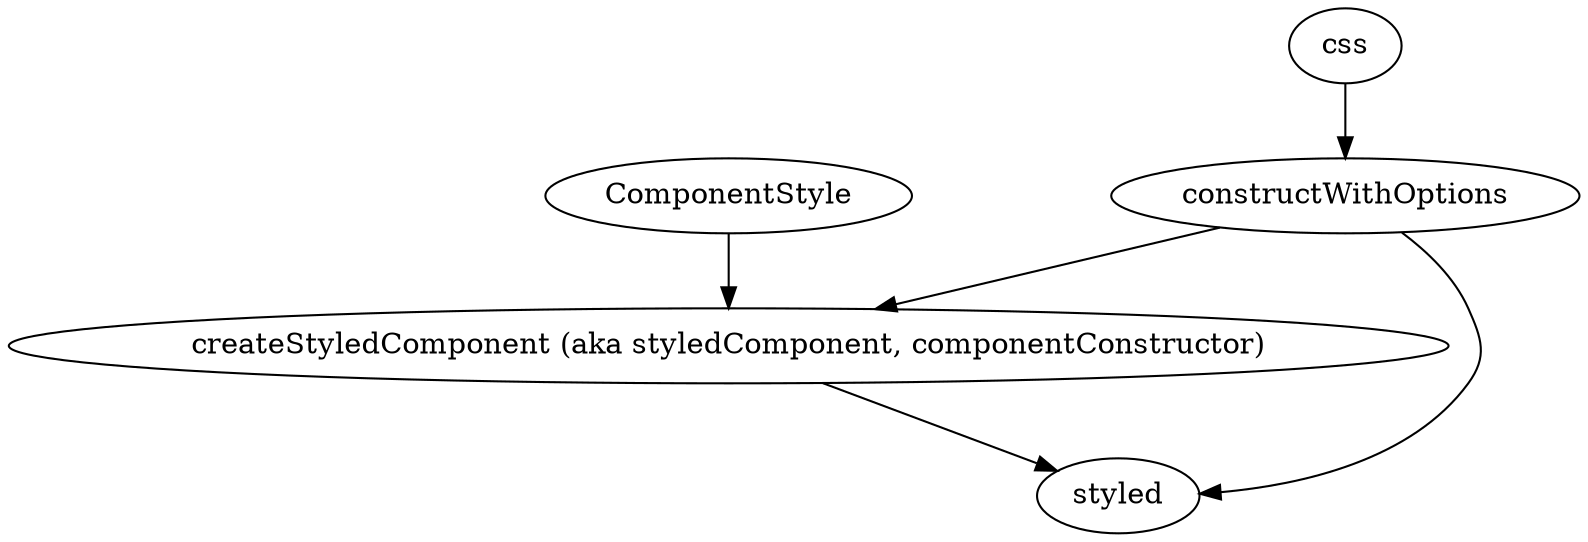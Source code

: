 # http://www.webgraphviz.com/

digraph runtime {
  createStyledComponent [label="createStyledComponent (aka styledComponent, componentConstructor)"];
  "createStyledComponent" -> "styled"
  "constructWithOptions" -> "styled"
  "css" -> "constructWithOptions"
  "ComponentStyle" -> "createStyledComponent"
  "constructWithOptions" -> "createStyledComponent"
}

digraph source {
  styled [shape=box];
  css [shape=box];
  keyframes [shape=box];
  injectGlobal [shape=box];

  "createStyledComponent" -> "styled"
  "constructWithOptions" -> "styled"
  "css" -> "constructWithOptions"
  "ComponentStyle" -> "createStyledComponent"
  "constructWithOptions" -> "createStyledComponent"
  "NameGenerator" -> "ComponentStyle"
  "Flattener" -> "ComponentStyle"
  "Stringifier" -> "ComponentStyle"

  "NameGenerator" -> "keyframes"
  "Stringifier" -> "keyframes"
  "css" -> "keyframes"

  "Stringifier" -> "injectGlobal"
  "css" -> "injectGlobal"

# implementation
  "generateAlphabeticName" -> "NameGenerator"
  "stringifyRules" -> "Stringifier"
}
